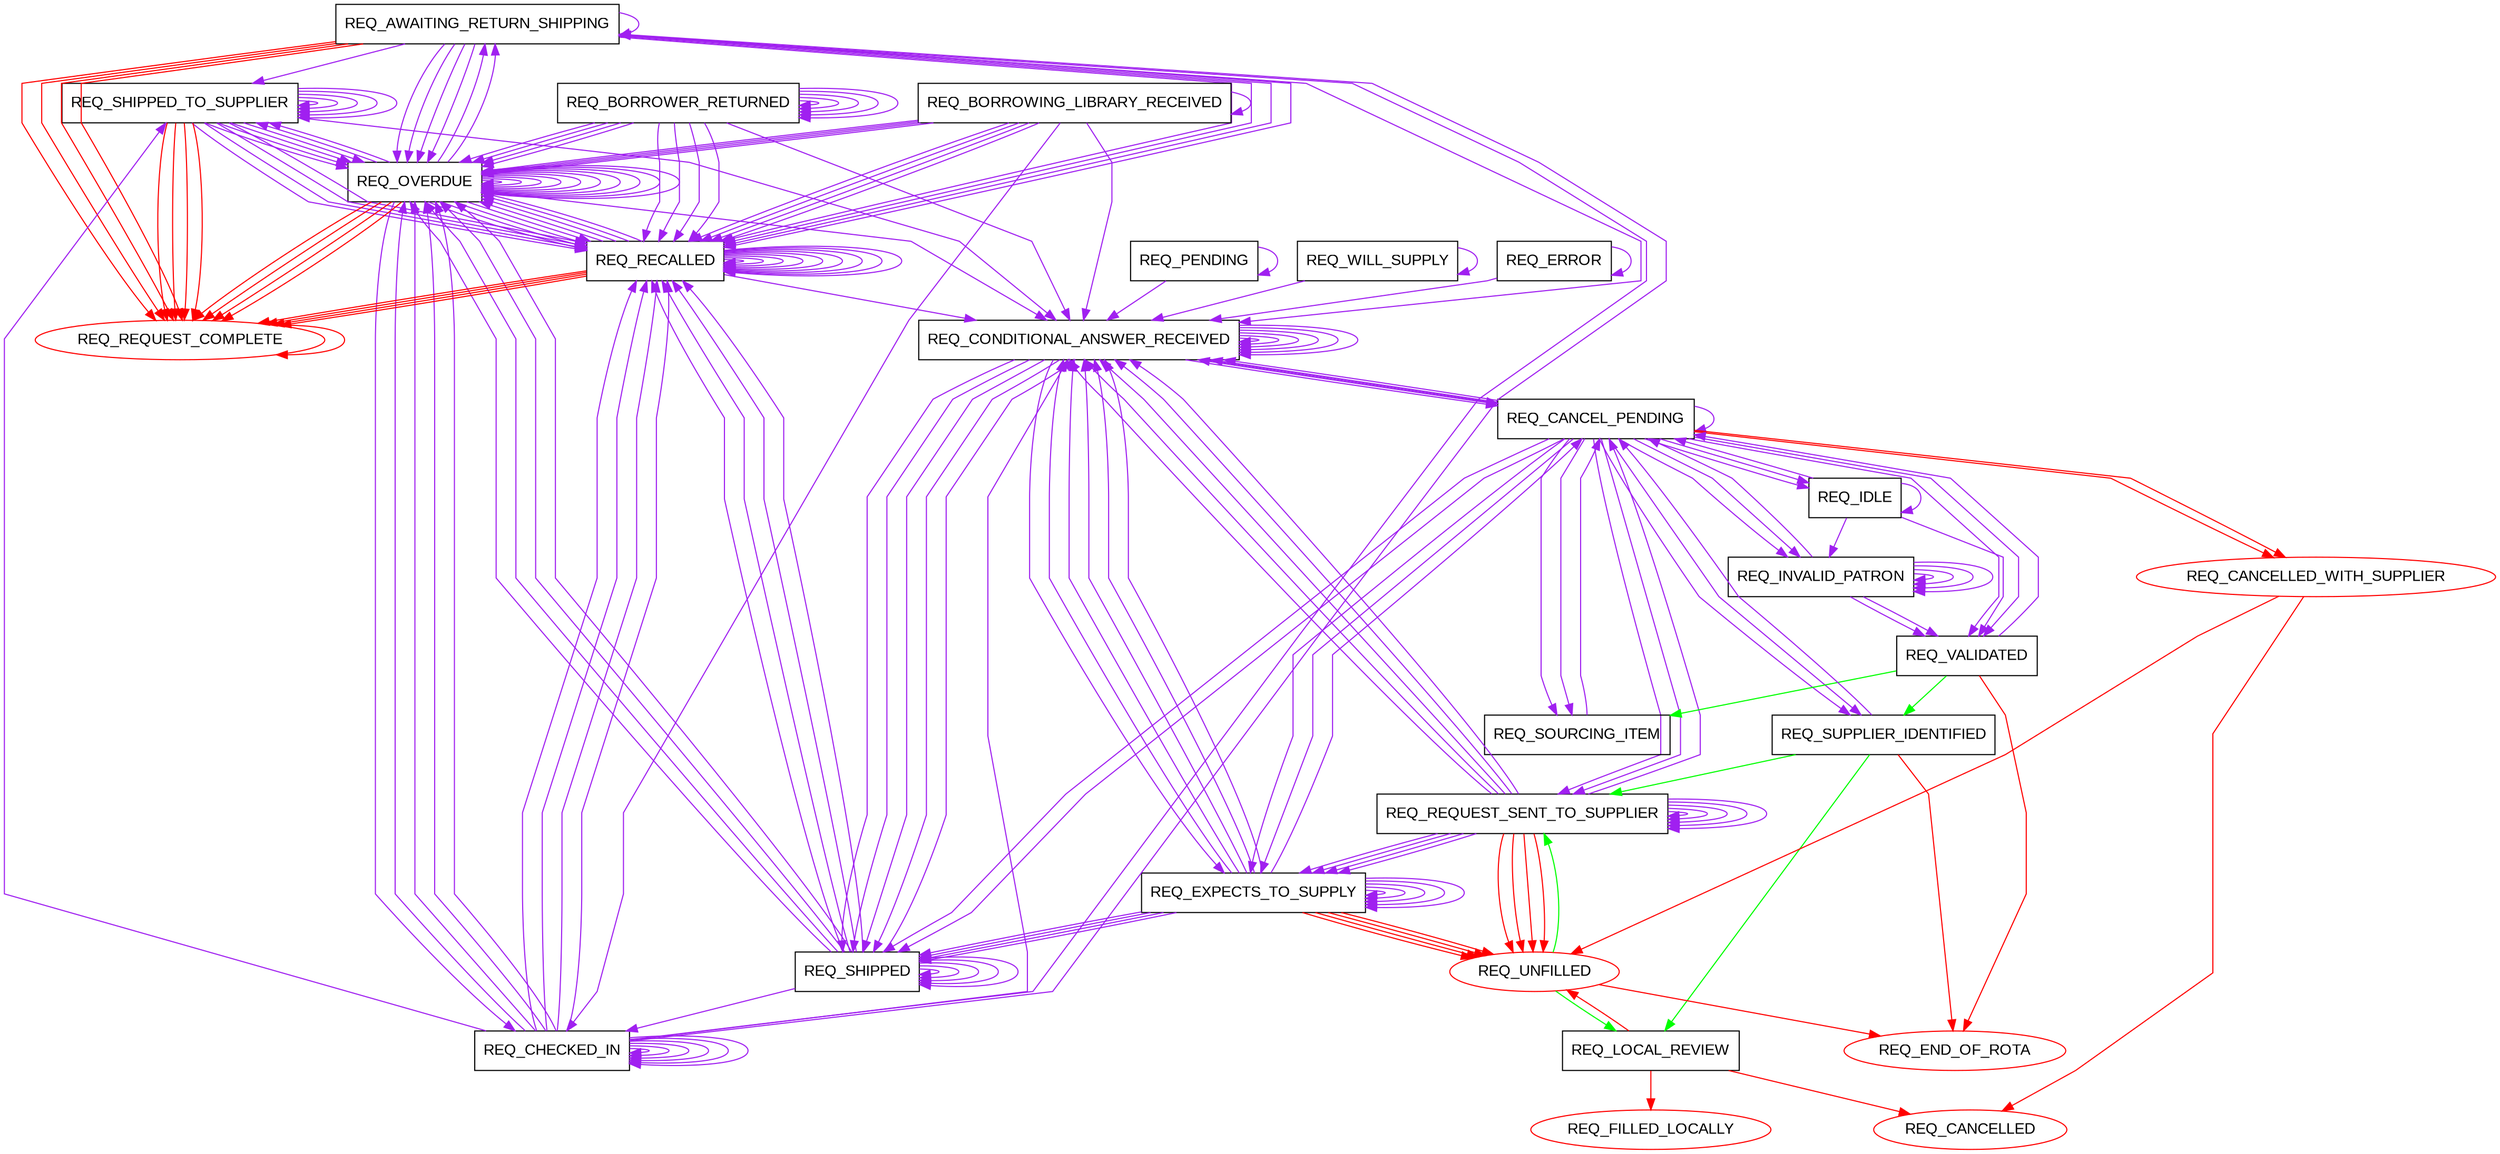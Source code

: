 digraph "State Transitions" {
graph ["rankdir"="TB","splines"="polyline"]
node ["fontname"="arial"]
edge ["class"="link-class"]
"REQ_AWAITING_RETURN_SHIPPING" ["shape"="box","color"="black"]
"REQ_SHIPPED_TO_SUPPLIER" ["shape"="box","color"="black"]
"REQ_OVERDUE" ["shape"="box","color"="black"]
"REQ_CANCEL_PENDING" ["shape"="box","color"="black"]
"REQ_CONDITIONAL_ANSWER_RECEIVED" ["shape"="box","color"="black"]
"REQ_REQUEST_SENT_TO_SUPPLIER" ["shape"="box","color"="black"]
"REQ_IDLE" ["shape"="box","color"="black"]
"REQ_INVALID_PATRON" ["shape"="box","color"="black"]
"REQ_VALIDATED" ["shape"="box","color"="black"]
"REQ_SOURCING_ITEM" ["shape"="box","color"="black"]
"REQ_SUPPLIER_IDENTIFIED" ["shape"="box","color"="black"]
"REQ_EXPECTS_TO_SUPPLY" ["shape"="box","color"="black"]
"REQ_CANCELLED_WITH_SUPPLIER" ["shape"="oval","color"="red"]
"REQ_SHIPPED" ["shape"="box","color"="black"]
"REQ_LOCAL_REVIEW" ["shape"="box","color"="black"]
"REQ_FILLED_LOCALLY" ["shape"="oval","color"="red"]
"REQ_BORROWING_LIBRARY_RECEIVED" ["shape"="box","color"="black"]
"REQ_CHECKED_IN" ["shape"="box","color"="black"]
"REQ_RECALLED" ["shape"="box","color"="black"]
"REQ_REQUEST_COMPLETE" ["shape"="oval","color"="red"]
"REQ_BORROWER_RETURNED" ["shape"="box","color"="black"]
"REQ_UNFILLED" ["shape"="oval","color"="red"]
"REQ_PENDING" ["shape"="box","color"="black"]
"REQ_WILL_SUPPLY" ["shape"="box","color"="black"]
"REQ_ERROR" ["shape"="box","color"="black"]
"REQ_CANCELLED" ["shape"="oval","color"="red"]
"REQ_END_OF_ROTA" ["shape"="oval","color"="red"]
"REQ_AWAITING_RETURN_SHIPPING" -> "REQ_OVERDUE" ["color"="purple","decorate"="true","weight"="5","label"="","tooltip"="ISO18626StatusRequestResponse-Overdue"]
"REQ_AWAITING_RETURN_SHIPPING" -> "REQ_REQUEST_COMPLETE" ["color"="red","decorate"="true","weight"="5","label"="","tooltip"="ISO18626StatusRequestResponse-LoanCompleted"]
"REQ_AWAITING_RETURN_SHIPPING" -> "REQ_RECALLED" ["color"="purple","decorate"="true","weight"="5","label"="","tooltip"="ISO18626StatusRequestResponse-Recalled"]
"REQ_AWAITING_RETURN_SHIPPING" -> "REQ_AWAITING_RETURN_SHIPPING" ["color"="purple","decorate"="true","weight"="5","label"="","tooltip"="ISO18626Notification"]
"REQ_AWAITING_RETURN_SHIPPING" -> "REQ_CONDITIONAL_ANSWER_RECEIVED" ["color"="purple","decorate"="true","weight"="5","label"="","tooltip"="ISO18626Notification-Conditional"]
"REQ_AWAITING_RETURN_SHIPPING" -> "REQ_OVERDUE" ["color"="purple","decorate"="true","weight"="5","label"="","tooltip"="ISO18626RequestResponse-Overdue"]
"REQ_AWAITING_RETURN_SHIPPING" -> "REQ_REQUEST_COMPLETE" ["color"="red","decorate"="true","weight"="5","label"="","tooltip"="ISO18626RequestResponse-LoanCompleted"]
"REQ_AWAITING_RETURN_SHIPPING" -> "REQ_RECALLED" ["color"="purple","decorate"="true","weight"="5","label"="","tooltip"="ISO18626RequestResponse-Recalled"]
"REQ_AWAITING_RETURN_SHIPPING" -> "REQ_OVERDUE" ["color"="purple","decorate"="true","weight"="5","label"="","tooltip"="ISO18626StatusChange-Overdue"]
"REQ_AWAITING_RETURN_SHIPPING" -> "REQ_REQUEST_COMPLETE" ["color"="red","decorate"="true","weight"="5","label"="","tooltip"="ISO18626StatusChange-LoanCompleted"]
"REQ_AWAITING_RETURN_SHIPPING" -> "REQ_RECALLED" ["color"="purple","decorate"="true","weight"="5","label"="","tooltip"="ISO18626StatusChange-Recalled"]
"REQ_AWAITING_RETURN_SHIPPING" -> "REQ_OVERDUE" ["color"="purple","decorate"="true","weight"="5","label"="","tooltip"="ISO18626-Overdue"]
"REQ_AWAITING_RETURN_SHIPPING" -> "REQ_REQUEST_COMPLETE" ["color"="red","decorate"="true","weight"="5","label"="","tooltip"="ISO18626-LoanCompleted"]
"REQ_AWAITING_RETURN_SHIPPING" -> "REQ_RECALLED" ["color"="purple","decorate"="true","weight"="5","label"="","tooltip"="ISO18626-Recalled"]
"REQ_AWAITING_RETURN_SHIPPING" -> "REQ_SHIPPED_TO_SUPPLIER" ["color"="purple","decorate"="true","weight"="5","label"="","tooltip"="shippedReturn"]
"REQ_SHIPPED_TO_SUPPLIER" -> "REQ_SHIPPED_TO_SUPPLIER" ["color"="purple","decorate"="true","weight"="5","label"="","tooltip"="ISO18626StatusRequestResponse"]
"REQ_SHIPPED_TO_SUPPLIER" -> "REQ_OVERDUE" ["color"="purple","decorate"="true","weight"="5","label"="","tooltip"="ISO18626StatusRequestResponse-Overdue"]
"REQ_SHIPPED_TO_SUPPLIER" -> "REQ_REQUEST_COMPLETE" ["color"="red","decorate"="true","weight"="5","label"="","tooltip"="ISO18626StatusRequestResponse-LoanCompleted"]
"REQ_SHIPPED_TO_SUPPLIER" -> "REQ_RECALLED" ["color"="purple","decorate"="true","weight"="5","label"="","tooltip"="ISO18626StatusRequestResponse-Recalled"]
"REQ_SHIPPED_TO_SUPPLIER" -> "REQ_SHIPPED_TO_SUPPLIER" ["color"="purple","decorate"="true","weight"="5","label"="","tooltip"="ISO18626Notification"]
"REQ_SHIPPED_TO_SUPPLIER" -> "REQ_CONDITIONAL_ANSWER_RECEIVED" ["color"="purple","decorate"="true","weight"="5","label"="","tooltip"="ISO18626Notification-Conditional"]
"REQ_SHIPPED_TO_SUPPLIER" -> "REQ_SHIPPED_TO_SUPPLIER" ["color"="purple","decorate"="true","weight"="5","label"="","tooltip"="ISO18626RequestResponse"]
"REQ_SHIPPED_TO_SUPPLIER" -> "REQ_OVERDUE" ["color"="purple","decorate"="true","weight"="5","label"="","tooltip"="ISO18626RequestResponse-Overdue"]
"REQ_SHIPPED_TO_SUPPLIER" -> "REQ_REQUEST_COMPLETE" ["color"="red","decorate"="true","weight"="5","label"="","tooltip"="ISO18626RequestResponse-LoanCompleted"]
"REQ_SHIPPED_TO_SUPPLIER" -> "REQ_RECALLED" ["color"="purple","decorate"="true","weight"="5","label"="","tooltip"="ISO18626RequestResponse-Recalled"]
"REQ_SHIPPED_TO_SUPPLIER" -> "REQ_SHIPPED_TO_SUPPLIER" ["color"="purple","decorate"="true","weight"="5","label"="","tooltip"="ISO18626StatusChange"]
"REQ_SHIPPED_TO_SUPPLIER" -> "REQ_OVERDUE" ["color"="purple","decorate"="true","weight"="5","label"="","tooltip"="ISO18626StatusChange-Overdue"]
"REQ_SHIPPED_TO_SUPPLIER" -> "REQ_REQUEST_COMPLETE" ["color"="red","decorate"="true","weight"="5","label"="","tooltip"="ISO18626StatusChange-LoanCompleted"]
"REQ_SHIPPED_TO_SUPPLIER" -> "REQ_RECALLED" ["color"="purple","decorate"="true","weight"="5","label"="","tooltip"="ISO18626StatusChange-Recalled"]
"REQ_SHIPPED_TO_SUPPLIER" -> "REQ_SHIPPED_TO_SUPPLIER" ["color"="purple","decorate"="true","weight"="5","label"="","tooltip"="ISO18626"]
"REQ_SHIPPED_TO_SUPPLIER" -> "REQ_OVERDUE" ["color"="purple","decorate"="true","weight"="5","label"="","tooltip"="ISO18626-Overdue"]
"REQ_SHIPPED_TO_SUPPLIER" -> "REQ_REQUEST_COMPLETE" ["color"="red","decorate"="true","weight"="5","label"="","tooltip"="ISO18626-LoanCompleted"]
"REQ_SHIPPED_TO_SUPPLIER" -> "REQ_RECALLED" ["color"="purple","decorate"="true","weight"="5","label"="","tooltip"="ISO18626-Recalled"]
"REQ_OVERDUE" -> "REQ_OVERDUE" ["color"="purple","decorate"="true","weight"="5","label"="","tooltip"="ISO18626StatusRequestResponse"]
"REQ_OVERDUE" -> "REQ_OVERDUE" ["color"="purple","decorate"="true","weight"="5","label"="","tooltip"="ISO18626StatusRequestResponse-Overdue"]
"REQ_OVERDUE" -> "REQ_REQUEST_COMPLETE" ["color"="red","decorate"="true","weight"="5","label"="","tooltip"="ISO18626StatusRequestResponse-LoanCompleted"]
"REQ_OVERDUE" -> "REQ_RECALLED" ["color"="purple","decorate"="true","weight"="5","label"="","tooltip"="ISO18626StatusRequestResponse-Recalled"]
"REQ_OVERDUE" -> "REQ_OVERDUE" ["color"="purple","decorate"="true","weight"="5","label"="","tooltip"="ISO18626Notification"]
"REQ_OVERDUE" -> "REQ_CONDITIONAL_ANSWER_RECEIVED" ["color"="purple","decorate"="true","weight"="5","label"="","tooltip"="ISO18626Notification-Conditional"]
"REQ_OVERDUE" -> "REQ_AWAITING_RETURN_SHIPPING" ["color"="purple","decorate"="true","weight"="5","label"="","tooltip"="patronReturnedItem"]
"REQ_OVERDUE" -> "REQ_OVERDUE" ["color"="purple","decorate"="true","weight"="5","label"="","tooltip"="patronReturnedItemAndShippedReturn"]
"REQ_OVERDUE" -> "REQ_SHIPPED_TO_SUPPLIER" ["color"="purple","decorate"="true","weight"="5","label"="","tooltip"="patronReturnedItemAndShippedReturn"]
"REQ_OVERDUE" -> "REQ_AWAITING_RETURN_SHIPPING" ["color"="purple","decorate"="true","weight"="5","label"="","tooltip"="patronReturnedItemAndShippedReturn-shipItem"]
"REQ_OVERDUE" -> "REQ_OVERDUE" ["color"="purple","decorate"="true","weight"="5","label"="","tooltip"="ISO18626RequestResponse"]
"REQ_OVERDUE" -> "REQ_OVERDUE" ["color"="purple","decorate"="true","weight"="5","label"="","tooltip"="ISO18626RequestResponse-Overdue"]
"REQ_OVERDUE" -> "REQ_REQUEST_COMPLETE" ["color"="red","decorate"="true","weight"="5","label"="","tooltip"="ISO18626RequestResponse-LoanCompleted"]
"REQ_OVERDUE" -> "REQ_RECALLED" ["color"="purple","decorate"="true","weight"="5","label"="","tooltip"="ISO18626RequestResponse-Recalled"]
"REQ_OVERDUE" -> "REQ_OVERDUE" ["color"="purple","decorate"="true","weight"="5","label"="","tooltip"="ISO18626StatusChange"]
"REQ_OVERDUE" -> "REQ_OVERDUE" ["color"="purple","decorate"="true","weight"="5","label"="","tooltip"="ISO18626StatusChange-Overdue"]
"REQ_OVERDUE" -> "REQ_REQUEST_COMPLETE" ["color"="red","decorate"="true","weight"="5","label"="","tooltip"="ISO18626StatusChange-LoanCompleted"]
"REQ_OVERDUE" -> "REQ_RECALLED" ["color"="purple","decorate"="true","weight"="5","label"="","tooltip"="ISO18626StatusChange-Recalled"]
"REQ_OVERDUE" -> "REQ_CHECKED_IN" ["color"="purple","decorate"="true","weight"="5","label"="","tooltip"="requesterReceived"]
"REQ_OVERDUE" -> "REQ_OVERDUE" ["color"="purple","decorate"="true","weight"="5","label"="","tooltip"="ISO18626"]
"REQ_OVERDUE" -> "REQ_OVERDUE" ["color"="purple","decorate"="true","weight"="5","label"="","tooltip"="ISO18626-Overdue"]
"REQ_OVERDUE" -> "REQ_REQUEST_COMPLETE" ["color"="red","decorate"="true","weight"="5","label"="","tooltip"="ISO18626-LoanCompleted"]
"REQ_OVERDUE" -> "REQ_RECALLED" ["color"="purple","decorate"="true","weight"="5","label"="","tooltip"="ISO18626-Recalled"]
"REQ_OVERDUE" -> "REQ_SHIPPED_TO_SUPPLIER" ["color"="purple","decorate"="true","weight"="5","label"="","tooltip"="shippedReturn"]
"REQ_CANCEL_PENDING" -> "REQ_CANCEL_PENDING" ["color"="purple","decorate"="true","weight"="5","label"="","tooltip"="ISO18626Notification"]
"REQ_CANCEL_PENDING" -> "REQ_CONDITIONAL_ANSWER_RECEIVED" ["color"="purple","decorate"="true","weight"="5","label"="","tooltip"="ISO18626Notification-Conditional"]
"REQ_CANCEL_PENDING" -> "REQ_SHIPPED" ["color"="purple","decorate"="true","weight"="5","label"="","tooltip"="ISO18626-Loaned"]
"REQ_CANCEL_PENDING" -> "REQ_CANCELLED_WITH_SUPPLIER" ["color"="red","decorate"="true","weight"="5","label"="","tooltip"="ISO18626-Cancelled"]
"REQ_CANCEL_PENDING" -> "REQ_EXPECTS_TO_SUPPLY" ["color"="purple","decorate"="true","weight"="5","label"="","tooltip"="ISO18626-no-saved"]
"REQ_CANCEL_PENDING" -> "REQ_SUPPLIER_IDENTIFIED" ["color"="purple","decorate"="true","weight"="5","label"="","tooltip"="ISO18626-no-saved"]
"REQ_CANCEL_PENDING" -> "REQ_SOURCING_ITEM" ["color"="purple","decorate"="true","weight"="5","label"="","tooltip"="ISO18626-no-saved"]
"REQ_CANCEL_PENDING" -> "REQ_VALIDATED" ["color"="purple","decorate"="true","weight"="5","label"="","tooltip"="ISO18626-no-saved"]
"REQ_CANCEL_PENDING" -> "REQ_INVALID_PATRON" ["color"="purple","decorate"="true","weight"="5","label"="","tooltip"="ISO18626-no-saved"]
"REQ_CANCEL_PENDING" -> "REQ_IDLE" ["color"="purple","decorate"="true","weight"="5","label"="","tooltip"="ISO18626-no-saved"]
"REQ_CANCEL_PENDING" -> "REQ_REQUEST_SENT_TO_SUPPLIER" ["color"="purple","decorate"="true","weight"="5","label"="","tooltip"="ISO18626-no-saved"]
"REQ_CANCEL_PENDING" -> "REQ_CONDITIONAL_ANSWER_RECEIVED" ["color"="purple","decorate"="true","weight"="5","label"="","tooltip"="ISO18626-no-saved"]
"REQ_CANCEL_PENDING" -> "REQ_SHIPPED" ["color"="purple","decorate"="true","weight"="5","label"="","tooltip"="ISO18626CancelResponse-Loaned"]
"REQ_CANCEL_PENDING" -> "REQ_CANCELLED_WITH_SUPPLIER" ["color"="red","decorate"="true","weight"="5","label"="","tooltip"="ISO18626CancelResponse-Cancelled"]
"REQ_CANCEL_PENDING" -> "REQ_EXPECTS_TO_SUPPLY" ["color"="purple","decorate"="true","weight"="5","label"="","tooltip"="ISO18626CancelResponse-no-saved"]
"REQ_CANCEL_PENDING" -> "REQ_SUPPLIER_IDENTIFIED" ["color"="purple","decorate"="true","weight"="5","label"="","tooltip"="ISO18626CancelResponse-no-saved"]
"REQ_CANCEL_PENDING" -> "REQ_SOURCING_ITEM" ["color"="purple","decorate"="true","weight"="5","label"="","tooltip"="ISO18626CancelResponse-no-saved"]
"REQ_CANCEL_PENDING" -> "REQ_VALIDATED" ["color"="purple","decorate"="true","weight"="5","label"="","tooltip"="ISO18626CancelResponse-no-saved"]
"REQ_CANCEL_PENDING" -> "REQ_INVALID_PATRON" ["color"="purple","decorate"="true","weight"="5","label"="","tooltip"="ISO18626CancelResponse-no-saved"]
"REQ_CANCEL_PENDING" -> "REQ_IDLE" ["color"="purple","decorate"="true","weight"="5","label"="","tooltip"="ISO18626CancelResponse-no-saved"]
"REQ_CANCEL_PENDING" -> "REQ_REQUEST_SENT_TO_SUPPLIER" ["color"="purple","decorate"="true","weight"="5","label"="","tooltip"="ISO18626CancelResponse-no-saved"]
"REQ_CANCEL_PENDING" -> "REQ_CONDITIONAL_ANSWER_RECEIVED" ["color"="purple","decorate"="true","weight"="5","label"="","tooltip"="ISO18626CancelResponse-no-saved"]
"REQ_CONDITIONAL_ANSWER_RECEIVED" -> "REQ_CONDITIONAL_ANSWER_RECEIVED" ["color"="purple","decorate"="true","weight"="5","label"="","tooltip"="ISO18626StatusRequestResponse"]
"REQ_CONDITIONAL_ANSWER_RECEIVED" -> "REQ_SHIPPED" ["color"="purple","decorate"="true","weight"="5","label"="","tooltip"="ISO18626StatusRequestResponse-Loaned"]
"REQ_CONDITIONAL_ANSWER_RECEIVED" -> "REQ_CONDITIONAL_ANSWER_RECEIVED" ["color"="purple","decorate"="true","weight"="5","label"="","tooltip"="ISO18626Notification"]
"REQ_CONDITIONAL_ANSWER_RECEIVED" -> "REQ_CONDITIONAL_ANSWER_RECEIVED" ["color"="purple","decorate"="true","weight"="5","label"="","tooltip"="ISO18626Notification-Conditional"]
"REQ_CONDITIONAL_ANSWER_RECEIVED" -> "REQ_CANCEL_PENDING" ["color"="purple","decorate"="true","weight"="5","label"="","tooltip"="requesterRejectConditions"]
"REQ_CONDITIONAL_ANSWER_RECEIVED" -> "REQ_EXPECTS_TO_SUPPLY" ["color"="purple","decorate"="true","weight"="5","label"="","tooltip"="requesterAgreeConditions"]
"REQ_CONDITIONAL_ANSWER_RECEIVED" -> "REQ_CONDITIONAL_ANSWER_RECEIVED" ["color"="purple","decorate"="true","weight"="5","label"="","tooltip"="ISO18626RequestResponse"]
"REQ_CONDITIONAL_ANSWER_RECEIVED" -> "REQ_SHIPPED" ["color"="purple","decorate"="true","weight"="5","label"="","tooltip"="ISO18626RequestResponse-Loaned"]
"REQ_CONDITIONAL_ANSWER_RECEIVED" -> "REQ_CONDITIONAL_ANSWER_RECEIVED" ["color"="purple","decorate"="true","weight"="5","label"="","tooltip"="ISO18626StatusChange"]
"REQ_CONDITIONAL_ANSWER_RECEIVED" -> "REQ_SHIPPED" ["color"="purple","decorate"="true","weight"="5","label"="","tooltip"="ISO18626StatusChange-Loaned"]
"REQ_CONDITIONAL_ANSWER_RECEIVED" -> "REQ_CANCEL_PENDING" ["color"="purple","decorate"="true","weight"="5","label"="","tooltip"="requesterCancel"]
"REQ_CONDITIONAL_ANSWER_RECEIVED" -> "REQ_CONDITIONAL_ANSWER_RECEIVED" ["color"="purple","decorate"="true","weight"="5","label"="","tooltip"="ISO18626"]
"REQ_CONDITIONAL_ANSWER_RECEIVED" -> "REQ_SHIPPED" ["color"="purple","decorate"="true","weight"="5","label"="","tooltip"="ISO18626-Loaned"]
"REQ_REQUEST_SENT_TO_SUPPLIER" -> "REQ_REQUEST_SENT_TO_SUPPLIER" ["color"="purple","decorate"="true","weight"="5","label"="","tooltip"="ISO18626StatusRequestResponse"]
"REQ_REQUEST_SENT_TO_SUPPLIER" -> "REQ_EXPECTS_TO_SUPPLY" ["color"="purple","decorate"="true","weight"="5","label"="","tooltip"="ISO18626StatusRequestResponse-ExpectToSupply"]
"REQ_REQUEST_SENT_TO_SUPPLIER" -> "REQ_UNFILLED" ["color"="red","decorate"="true","weight"="5","label"="","tooltip"="ISO18626StatusRequestResponse-Unfilled"]
"REQ_REQUEST_SENT_TO_SUPPLIER" -> "REQ_CONDITIONAL_ANSWER_RECEIVED" ["color"="purple","decorate"="true","weight"="5","label"="","tooltip"="ISO18626StatusRequestResponse-Conditional"]
"REQ_REQUEST_SENT_TO_SUPPLIER" -> "REQ_REQUEST_SENT_TO_SUPPLIER" ["color"="purple","decorate"="true","weight"="5","label"="","tooltip"="ISO18626Notification"]
"REQ_REQUEST_SENT_TO_SUPPLIER" -> "REQ_CONDITIONAL_ANSWER_RECEIVED" ["color"="purple","decorate"="true","weight"="5","label"="","tooltip"="ISO18626Notification-Conditional"]
"REQ_REQUEST_SENT_TO_SUPPLIER" -> "REQ_REQUEST_SENT_TO_SUPPLIER" ["color"="purple","decorate"="true","weight"="5","label"="","tooltip"="ISO18626RequestResponse"]
"REQ_REQUEST_SENT_TO_SUPPLIER" -> "REQ_EXPECTS_TO_SUPPLY" ["color"="purple","decorate"="true","weight"="5","label"="","tooltip"="ISO18626RequestResponse-ExpectToSupply"]
"REQ_REQUEST_SENT_TO_SUPPLIER" -> "REQ_UNFILLED" ["color"="red","decorate"="true","weight"="5","label"="","tooltip"="ISO18626RequestResponse-Unfilled"]
"REQ_REQUEST_SENT_TO_SUPPLIER" -> "REQ_CONDITIONAL_ANSWER_RECEIVED" ["color"="purple","decorate"="true","weight"="5","label"="","tooltip"="ISO18626RequestResponse-Conditional"]
"REQ_REQUEST_SENT_TO_SUPPLIER" -> "REQ_REQUEST_SENT_TO_SUPPLIER" ["color"="purple","decorate"="true","weight"="5","label"="","tooltip"="ISO18626StatusChange"]
"REQ_REQUEST_SENT_TO_SUPPLIER" -> "REQ_EXPECTS_TO_SUPPLY" ["color"="purple","decorate"="true","weight"="5","label"="","tooltip"="ISO18626StatusChange-ExpectToSupply"]
"REQ_REQUEST_SENT_TO_SUPPLIER" -> "REQ_UNFILLED" ["color"="red","decorate"="true","weight"="5","label"="","tooltip"="ISO18626StatusChange-Unfilled"]
"REQ_REQUEST_SENT_TO_SUPPLIER" -> "REQ_CONDITIONAL_ANSWER_RECEIVED" ["color"="purple","decorate"="true","weight"="5","label"="","tooltip"="ISO18626StatusChange-Conditional"]
"REQ_REQUEST_SENT_TO_SUPPLIER" -> "REQ_CANCEL_PENDING" ["color"="purple","decorate"="true","weight"="5","label"="","tooltip"="requesterCancel"]
"REQ_REQUEST_SENT_TO_SUPPLIER" -> "REQ_REQUEST_SENT_TO_SUPPLIER" ["color"="purple","decorate"="true","weight"="5","label"="","tooltip"="ISO18626"]
"REQ_REQUEST_SENT_TO_SUPPLIER" -> "REQ_EXPECTS_TO_SUPPLY" ["color"="purple","decorate"="true","weight"="5","label"="","tooltip"="ISO18626-ExpectToSupply"]
"REQ_REQUEST_SENT_TO_SUPPLIER" -> "REQ_UNFILLED" ["color"="red","decorate"="true","weight"="5","label"="","tooltip"="ISO18626-Unfilled"]
"REQ_REQUEST_SENT_TO_SUPPLIER" -> "REQ_CONDITIONAL_ANSWER_RECEIVED" ["color"="purple","decorate"="true","weight"="5","label"="","tooltip"="ISO18626-Conditional"]
"REQ_IDLE" -> "REQ_CANCEL_PENDING" ["color"="purple","decorate"="true","weight"="5","label"="","tooltip"="requesterCancel"]
"REQ_IDLE" -> "REQ_INVALID_PATRON" ["color"="purple","decorate"="true","weight"="5","label"="","tooltip"="borrowerCheck-invalidPatron"]
"REQ_IDLE" -> "REQ_VALIDATED" ["color"="purple","decorate"="true","weight"="5","label"="","tooltip"="borrowerCheck"]
"REQ_IDLE" -> "REQ_IDLE" ["color"="purple","decorate"="true","weight"="5","label"="","tooltip"="borrowerCheck-hostLMSCallFailed"]
"REQ_INVALID_PATRON" -> "REQ_CANCEL_PENDING" ["color"="purple","decorate"="true","weight"="5","label"="","tooltip"="requesterCancel"]
"REQ_INVALID_PATRON" -> "REQ_INVALID_PATRON" ["color"="purple","decorate"="true","weight"="5","label"="","tooltip"="borrowerCheckOverride-invalidPatron"]
"REQ_INVALID_PATRON" -> "REQ_VALIDATED" ["color"="purple","decorate"="true","weight"="5","label"="","tooltip"="borrowerCheckOverride"]
"REQ_INVALID_PATRON" -> "REQ_INVALID_PATRON" ["color"="purple","decorate"="true","weight"="5","label"="","tooltip"="borrowerCheckOverride-hostLMSCallFailed"]
"REQ_INVALID_PATRON" -> "REQ_INVALID_PATRON" ["color"="purple","decorate"="true","weight"="5","label"="","tooltip"="borrowerCheck-invalidPatron"]
"REQ_INVALID_PATRON" -> "REQ_VALIDATED" ["color"="purple","decorate"="true","weight"="5","label"="","tooltip"="borrowerCheck"]
"REQ_INVALID_PATRON" -> "REQ_INVALID_PATRON" ["color"="purple","decorate"="true","weight"="5","label"="","tooltip"="borrowerCheck-hostLMSCallFailed"]
"REQ_VALIDATED" -> "REQ_SOURCING_ITEM" ["color"="green","decorate"="true","weight"="5","label"="","tooltip"="STATUS_REQ_VALIDATED_ind-sourcing"]
"REQ_VALIDATED" -> "REQ_SUPPLIER_IDENTIFIED" ["color"="green","decorate"="true","weight"="5","label"="","tooltip"="STATUS_REQ_VALIDATED_ind"]
"REQ_VALIDATED" -> "REQ_END_OF_ROTA" ["color"="red","decorate"="true","weight"="5","label"="","tooltip"="STATUS_REQ_VALIDATED_ind-endOfRota"]
"REQ_VALIDATED" -> "REQ_CANCEL_PENDING" ["color"="purple","decorate"="true","weight"="5","label"="","tooltip"="requesterCancel"]
"REQ_SOURCING_ITEM" -> "REQ_CANCEL_PENDING" ["color"="purple","decorate"="true","weight"="5","label"="","tooltip"="requesterCancel"]
"REQ_SUPPLIER_IDENTIFIED" -> "REQ_END_OF_ROTA" ["color"="red","decorate"="true","weight"="5","label"="","tooltip"="STATUS_REQ_SUPPLIER_IDENTIFIED_ind-endOfRota"]
"REQ_SUPPLIER_IDENTIFIED" -> "REQ_REQUEST_SENT_TO_SUPPLIER" ["color"="green","decorate"="true","weight"="5","label"="","tooltip"="STATUS_REQ_SUPPLIER_IDENTIFIED_ind"]
"REQ_SUPPLIER_IDENTIFIED" -> "REQ_LOCAL_REVIEW" ["color"="green","decorate"="true","weight"="5","label"="","tooltip"="STATUS_REQ_SUPPLIER_IDENTIFIED_ind-localReview"]
"REQ_SUPPLIER_IDENTIFIED" -> "REQ_CANCEL_PENDING" ["color"="purple","decorate"="true","weight"="5","label"="","tooltip"="requesterCancel"]
"REQ_EXPECTS_TO_SUPPLY" -> "REQ_EXPECTS_TO_SUPPLY" ["color"="purple","decorate"="true","weight"="5","label"="","tooltip"="ISO18626StatusRequestResponse"]
"REQ_EXPECTS_TO_SUPPLY" -> "REQ_SHIPPED" ["color"="purple","decorate"="true","weight"="5","label"="","tooltip"="ISO18626StatusRequestResponse-Loaned"]
"REQ_EXPECTS_TO_SUPPLY" -> "REQ_UNFILLED" ["color"="red","decorate"="true","weight"="5","label"="","tooltip"="ISO18626StatusRequestResponse-Unfilled"]
"REQ_EXPECTS_TO_SUPPLY" -> "REQ_CONDITIONAL_ANSWER_RECEIVED" ["color"="purple","decorate"="true","weight"="5","label"="","tooltip"="ISO18626StatusRequestResponse-Conditional"]
"REQ_EXPECTS_TO_SUPPLY" -> "REQ_EXPECTS_TO_SUPPLY" ["color"="purple","decorate"="true","weight"="5","label"="","tooltip"="ISO18626Notification"]
"REQ_EXPECTS_TO_SUPPLY" -> "REQ_CONDITIONAL_ANSWER_RECEIVED" ["color"="purple","decorate"="true","weight"="5","label"="","tooltip"="ISO18626Notification-Conditional"]
"REQ_EXPECTS_TO_SUPPLY" -> "REQ_EXPECTS_TO_SUPPLY" ["color"="purple","decorate"="true","weight"="5","label"="","tooltip"="ISO18626RequestResponse"]
"REQ_EXPECTS_TO_SUPPLY" -> "REQ_SHIPPED" ["color"="purple","decorate"="true","weight"="5","label"="","tooltip"="ISO18626RequestResponse-Loaned"]
"REQ_EXPECTS_TO_SUPPLY" -> "REQ_UNFILLED" ["color"="red","decorate"="true","weight"="5","label"="","tooltip"="ISO18626RequestResponse-Unfilled"]
"REQ_EXPECTS_TO_SUPPLY" -> "REQ_CONDITIONAL_ANSWER_RECEIVED" ["color"="purple","decorate"="true","weight"="5","label"="","tooltip"="ISO18626RequestResponse-Conditional"]
"REQ_EXPECTS_TO_SUPPLY" -> "REQ_EXPECTS_TO_SUPPLY" ["color"="purple","decorate"="true","weight"="5","label"="","tooltip"="ISO18626StatusChange"]
"REQ_EXPECTS_TO_SUPPLY" -> "REQ_SHIPPED" ["color"="purple","decorate"="true","weight"="5","label"="","tooltip"="ISO18626StatusChange-Loaned"]
"REQ_EXPECTS_TO_SUPPLY" -> "REQ_UNFILLED" ["color"="red","decorate"="true","weight"="5","label"="","tooltip"="ISO18626StatusChange-Unfilled"]
"REQ_EXPECTS_TO_SUPPLY" -> "REQ_CONDITIONAL_ANSWER_RECEIVED" ["color"="purple","decorate"="true","weight"="5","label"="","tooltip"="ISO18626StatusChange-Conditional"]
"REQ_EXPECTS_TO_SUPPLY" -> "REQ_CANCEL_PENDING" ["color"="purple","decorate"="true","weight"="5","label"="","tooltip"="requesterCancel"]
"REQ_EXPECTS_TO_SUPPLY" -> "REQ_EXPECTS_TO_SUPPLY" ["color"="purple","decorate"="true","weight"="5","label"="","tooltip"="ISO18626"]
"REQ_EXPECTS_TO_SUPPLY" -> "REQ_SHIPPED" ["color"="purple","decorate"="true","weight"="5","label"="","tooltip"="ISO18626-Loaned"]
"REQ_EXPECTS_TO_SUPPLY" -> "REQ_UNFILLED" ["color"="red","decorate"="true","weight"="5","label"="","tooltip"="ISO18626-Unfilled"]
"REQ_EXPECTS_TO_SUPPLY" -> "REQ_CONDITIONAL_ANSWER_RECEIVED" ["color"="purple","decorate"="true","weight"="5","label"="","tooltip"="ISO18626-Conditional"]
"REQ_CANCELLED_WITH_SUPPLIER" -> "REQ_CANCELLED" ["color"="red","decorate"="true","weight"="5","label"="","tooltip"="STATUS_REQ_CANCELLED_WITH_SUPPLIER_ind"]
"REQ_CANCELLED_WITH_SUPPLIER" -> "REQ_UNFILLED" ["color"="red","decorate"="true","weight"="5","label"="","tooltip"="STATUS_REQ_CANCELLED_WITH_SUPPLIER_ind-continue"]
"REQ_SHIPPED" -> "REQ_SHIPPED" ["color"="purple","decorate"="true","weight"="5","label"="","tooltip"="ISO18626StatusRequestResponse"]
"REQ_SHIPPED" -> "REQ_OVERDUE" ["color"="purple","decorate"="true","weight"="5","label"="","tooltip"="ISO18626StatusRequestResponse-Overdue"]
"REQ_SHIPPED" -> "REQ_RECALLED" ["color"="purple","decorate"="true","weight"="5","label"="","tooltip"="ISO18626StatusRequestResponse-Recalled"]
"REQ_SHIPPED" -> "REQ_SHIPPED" ["color"="purple","decorate"="true","weight"="5","label"="","tooltip"="ISO18626Notification"]
"REQ_SHIPPED" -> "REQ_CONDITIONAL_ANSWER_RECEIVED" ["color"="purple","decorate"="true","weight"="5","label"="","tooltip"="ISO18626Notification-Conditional"]
"REQ_SHIPPED" -> "REQ_SHIPPED" ["color"="purple","decorate"="true","weight"="5","label"="","tooltip"="ISO18626RequestResponse"]
"REQ_SHIPPED" -> "REQ_OVERDUE" ["color"="purple","decorate"="true","weight"="5","label"="","tooltip"="ISO18626RequestResponse-Overdue"]
"REQ_SHIPPED" -> "REQ_RECALLED" ["color"="purple","decorate"="true","weight"="5","label"="","tooltip"="ISO18626RequestResponse-Recalled"]
"REQ_SHIPPED" -> "REQ_SHIPPED" ["color"="purple","decorate"="true","weight"="5","label"="","tooltip"="ISO18626StatusChange"]
"REQ_SHIPPED" -> "REQ_OVERDUE" ["color"="purple","decorate"="true","weight"="5","label"="","tooltip"="ISO18626StatusChange-Overdue"]
"REQ_SHIPPED" -> "REQ_RECALLED" ["color"="purple","decorate"="true","weight"="5","label"="","tooltip"="ISO18626StatusChange-Recalled"]
"REQ_SHIPPED" -> "REQ_CHECKED_IN" ["color"="purple","decorate"="true","weight"="5","label"="","tooltip"="requesterReceived"]
"REQ_SHIPPED" -> "REQ_SHIPPED" ["color"="purple","decorate"="true","weight"="5","label"="","tooltip"="ISO18626"]
"REQ_SHIPPED" -> "REQ_OVERDUE" ["color"="purple","decorate"="true","weight"="5","label"="","tooltip"="ISO18626-Overdue"]
"REQ_SHIPPED" -> "REQ_RECALLED" ["color"="purple","decorate"="true","weight"="5","label"="","tooltip"="ISO18626-Recalled"]
"REQ_LOCAL_REVIEW" -> "REQ_CANCELLED" ["color"="red","decorate"="true","weight"="5","label"="","tooltip"="cancelLocal"]
"REQ_LOCAL_REVIEW" -> "REQ_UNFILLED" ["color"="red","decorate"="true","weight"="5","label"="","tooltip"="localSupplierCannotSupply"]
"REQ_LOCAL_REVIEW" -> "REQ_FILLED_LOCALLY" ["color"="red","decorate"="true","weight"="5","label"="","tooltip"="fillLocally"]
"REQ_BORROWING_LIBRARY_RECEIVED" -> "REQ_OVERDUE" ["color"="purple","decorate"="true","weight"="5","label"="","tooltip"="ISO18626StatusRequestResponse-Overdue"]
"REQ_BORROWING_LIBRARY_RECEIVED" -> "REQ_RECALLED" ["color"="purple","decorate"="true","weight"="5","label"="","tooltip"="ISO18626StatusRequestResponse-Recalled"]
"REQ_BORROWING_LIBRARY_RECEIVED" -> "REQ_BORROWING_LIBRARY_RECEIVED" ["color"="purple","decorate"="true","weight"="5","label"="","tooltip"="ISO18626Notification"]
"REQ_BORROWING_LIBRARY_RECEIVED" -> "REQ_CONDITIONAL_ANSWER_RECEIVED" ["color"="purple","decorate"="true","weight"="5","label"="","tooltip"="ISO18626Notification-Conditional"]
"REQ_BORROWING_LIBRARY_RECEIVED" -> "REQ_OVERDUE" ["color"="purple","decorate"="true","weight"="5","label"="","tooltip"="ISO18626RequestResponse-Overdue"]
"REQ_BORROWING_LIBRARY_RECEIVED" -> "REQ_RECALLED" ["color"="purple","decorate"="true","weight"="5","label"="","tooltip"="ISO18626RequestResponse-Recalled"]
"REQ_BORROWING_LIBRARY_RECEIVED" -> "REQ_OVERDUE" ["color"="purple","decorate"="true","weight"="5","label"="","tooltip"="ISO18626StatusChange-Overdue"]
"REQ_BORROWING_LIBRARY_RECEIVED" -> "REQ_RECALLED" ["color"="purple","decorate"="true","weight"="5","label"="","tooltip"="ISO18626StatusChange-Recalled"]
"REQ_BORROWING_LIBRARY_RECEIVED" -> "REQ_OVERDUE" ["color"="purple","decorate"="true","weight"="5","label"="","tooltip"="ISO18626-Overdue"]
"REQ_BORROWING_LIBRARY_RECEIVED" -> "REQ_RECALLED" ["color"="purple","decorate"="true","weight"="5","label"="","tooltip"="ISO18626-Recalled"]
"REQ_BORROWING_LIBRARY_RECEIVED" -> "REQ_CHECKED_IN" ["color"="purple","decorate"="true","weight"="5","label"="","tooltip"="requesterManualCheckIn"]
"REQ_CHECKED_IN" -> "REQ_CHECKED_IN" ["color"="purple","decorate"="true","weight"="5","label"="","tooltip"="ISO18626StatusRequestResponse"]
"REQ_CHECKED_IN" -> "REQ_OVERDUE" ["color"="purple","decorate"="true","weight"="5","label"="","tooltip"="ISO18626StatusRequestResponse-Overdue"]
"REQ_CHECKED_IN" -> "REQ_RECALLED" ["color"="purple","decorate"="true","weight"="5","label"="","tooltip"="ISO18626StatusRequestResponse-Recalled"]
"REQ_CHECKED_IN" -> "REQ_CHECKED_IN" ["color"="purple","decorate"="true","weight"="5","label"="","tooltip"="ISO18626Notification"]
"REQ_CHECKED_IN" -> "REQ_CONDITIONAL_ANSWER_RECEIVED" ["color"="purple","decorate"="true","weight"="5","label"="","tooltip"="ISO18626Notification-Conditional"]
"REQ_CHECKED_IN" -> "REQ_AWAITING_RETURN_SHIPPING" ["color"="purple","decorate"="true","weight"="5","label"="","tooltip"="patronReturnedItem"]
"REQ_CHECKED_IN" -> "REQ_CHECKED_IN" ["color"="purple","decorate"="true","weight"="5","label"="","tooltip"="patronReturnedItemAndShippedReturn"]
"REQ_CHECKED_IN" -> "REQ_SHIPPED_TO_SUPPLIER" ["color"="purple","decorate"="true","weight"="5","label"="","tooltip"="patronReturnedItemAndShippedReturn"]
"REQ_CHECKED_IN" -> "REQ_AWAITING_RETURN_SHIPPING" ["color"="purple","decorate"="true","weight"="5","label"="","tooltip"="patronReturnedItemAndShippedReturn-shipItem"]
"REQ_CHECKED_IN" -> "REQ_CHECKED_IN" ["color"="purple","decorate"="true","weight"="5","label"="","tooltip"="ISO18626RequestResponse"]
"REQ_CHECKED_IN" -> "REQ_OVERDUE" ["color"="purple","decorate"="true","weight"="5","label"="","tooltip"="ISO18626RequestResponse-Overdue"]
"REQ_CHECKED_IN" -> "REQ_RECALLED" ["color"="purple","decorate"="true","weight"="5","label"="","tooltip"="ISO18626RequestResponse-Recalled"]
"REQ_CHECKED_IN" -> "REQ_CHECKED_IN" ["color"="purple","decorate"="true","weight"="5","label"="","tooltip"="ISO18626StatusChange"]
"REQ_CHECKED_IN" -> "REQ_OVERDUE" ["color"="purple","decorate"="true","weight"="5","label"="","tooltip"="ISO18626StatusChange-Overdue"]
"REQ_CHECKED_IN" -> "REQ_RECALLED" ["color"="purple","decorate"="true","weight"="5","label"="","tooltip"="ISO18626StatusChange-Recalled"]
"REQ_CHECKED_IN" -> "REQ_CHECKED_IN" ["color"="purple","decorate"="true","weight"="5","label"="","tooltip"="ISO18626"]
"REQ_CHECKED_IN" -> "REQ_OVERDUE" ["color"="purple","decorate"="true","weight"="5","label"="","tooltip"="ISO18626-Overdue"]
"REQ_CHECKED_IN" -> "REQ_RECALLED" ["color"="purple","decorate"="true","weight"="5","label"="","tooltip"="ISO18626-Recalled"]
"REQ_RECALLED" -> "REQ_RECALLED" ["color"="purple","decorate"="true","weight"="5","label"="","tooltip"="ISO18626StatusRequestResponse"]
"REQ_RECALLED" -> "REQ_OVERDUE" ["color"="purple","decorate"="true","weight"="5","label"="","tooltip"="ISO18626StatusRequestResponse-Overdue"]
"REQ_RECALLED" -> "REQ_REQUEST_COMPLETE" ["color"="red","decorate"="true","weight"="5","label"="","tooltip"="ISO18626StatusRequestResponse-LoanCompleted"]
"REQ_RECALLED" -> "REQ_RECALLED" ["color"="purple","decorate"="true","weight"="5","label"="","tooltip"="ISO18626StatusRequestResponse-Recalled"]
"REQ_RECALLED" -> "REQ_RECALLED" ["color"="purple","decorate"="true","weight"="5","label"="","tooltip"="ISO18626Notification"]
"REQ_RECALLED" -> "REQ_CONDITIONAL_ANSWER_RECEIVED" ["color"="purple","decorate"="true","weight"="5","label"="","tooltip"="ISO18626Notification-Conditional"]
"REQ_RECALLED" -> "REQ_RECALLED" ["color"="purple","decorate"="true","weight"="5","label"="","tooltip"="ISO18626RequestResponse"]
"REQ_RECALLED" -> "REQ_OVERDUE" ["color"="purple","decorate"="true","weight"="5","label"="","tooltip"="ISO18626RequestResponse-Overdue"]
"REQ_RECALLED" -> "REQ_REQUEST_COMPLETE" ["color"="red","decorate"="true","weight"="5","label"="","tooltip"="ISO18626RequestResponse-LoanCompleted"]
"REQ_RECALLED" -> "REQ_RECALLED" ["color"="purple","decorate"="true","weight"="5","label"="","tooltip"="ISO18626RequestResponse-Recalled"]
"REQ_RECALLED" -> "REQ_RECALLED" ["color"="purple","decorate"="true","weight"="5","label"="","tooltip"="ISO18626StatusChange"]
"REQ_RECALLED" -> "REQ_OVERDUE" ["color"="purple","decorate"="true","weight"="5","label"="","tooltip"="ISO18626StatusChange-Overdue"]
"REQ_RECALLED" -> "REQ_REQUEST_COMPLETE" ["color"="red","decorate"="true","weight"="5","label"="","tooltip"="ISO18626StatusChange-LoanCompleted"]
"REQ_RECALLED" -> "REQ_RECALLED" ["color"="purple","decorate"="true","weight"="5","label"="","tooltip"="ISO18626StatusChange-Recalled"]
"REQ_RECALLED" -> "REQ_RECALLED" ["color"="purple","decorate"="true","weight"="5","label"="","tooltip"="ISO18626"]
"REQ_RECALLED" -> "REQ_OVERDUE" ["color"="purple","decorate"="true","weight"="5","label"="","tooltip"="ISO18626-Overdue"]
"REQ_RECALLED" -> "REQ_REQUEST_COMPLETE" ["color"="red","decorate"="true","weight"="5","label"="","tooltip"="ISO18626-LoanCompleted"]
"REQ_RECALLED" -> "REQ_RECALLED" ["color"="purple","decorate"="true","weight"="5","label"="","tooltip"="ISO18626-Recalled"]
"REQ_REQUEST_COMPLETE" -> "REQ_REQUEST_COMPLETE" ["color"="red","decorate"="true","weight"="5","label"="","tooltip"="ISO18626Notification"]
"REQ_BORROWER_RETURNED" -> "REQ_BORROWER_RETURNED" ["color"="purple","decorate"="true","weight"="5","label"="","tooltip"="ISO18626StatusRequestResponse"]
"REQ_BORROWER_RETURNED" -> "REQ_OVERDUE" ["color"="purple","decorate"="true","weight"="5","label"="","tooltip"="ISO18626StatusRequestResponse-Overdue"]
"REQ_BORROWER_RETURNED" -> "REQ_RECALLED" ["color"="purple","decorate"="true","weight"="5","label"="","tooltip"="ISO18626StatusRequestResponse-Recalled"]
"REQ_BORROWER_RETURNED" -> "REQ_BORROWER_RETURNED" ["color"="purple","decorate"="true","weight"="5","label"="","tooltip"="ISO18626Notification"]
"REQ_BORROWER_RETURNED" -> "REQ_CONDITIONAL_ANSWER_RECEIVED" ["color"="purple","decorate"="true","weight"="5","label"="","tooltip"="ISO18626Notification-Conditional"]
"REQ_BORROWER_RETURNED" -> "REQ_BORROWER_RETURNED" ["color"="purple","decorate"="true","weight"="5","label"="","tooltip"="ISO18626RequestResponse"]
"REQ_BORROWER_RETURNED" -> "REQ_OVERDUE" ["color"="purple","decorate"="true","weight"="5","label"="","tooltip"="ISO18626RequestResponse-Overdue"]
"REQ_BORROWER_RETURNED" -> "REQ_RECALLED" ["color"="purple","decorate"="true","weight"="5","label"="","tooltip"="ISO18626RequestResponse-Recalled"]
"REQ_BORROWER_RETURNED" -> "REQ_BORROWER_RETURNED" ["color"="purple","decorate"="true","weight"="5","label"="","tooltip"="ISO18626StatusChange"]
"REQ_BORROWER_RETURNED" -> "REQ_OVERDUE" ["color"="purple","decorate"="true","weight"="5","label"="","tooltip"="ISO18626StatusChange-Overdue"]
"REQ_BORROWER_RETURNED" -> "REQ_RECALLED" ["color"="purple","decorate"="true","weight"="5","label"="","tooltip"="ISO18626StatusChange-Recalled"]
"REQ_BORROWER_RETURNED" -> "REQ_BORROWER_RETURNED" ["color"="purple","decorate"="true","weight"="5","label"="","tooltip"="ISO18626"]
"REQ_BORROWER_RETURNED" -> "REQ_OVERDUE" ["color"="purple","decorate"="true","weight"="5","label"="","tooltip"="ISO18626-Overdue"]
"REQ_BORROWER_RETURNED" -> "REQ_RECALLED" ["color"="purple","decorate"="true","weight"="5","label"="","tooltip"="ISO18626-Recalled"]
"REQ_UNFILLED" -> "REQ_END_OF_ROTA" ["color"="red","decorate"="true","weight"="5","label"="","tooltip"="STATUS_REQ_UNFILLED_ind-endOfRota"]
"REQ_UNFILLED" -> "REQ_REQUEST_SENT_TO_SUPPLIER" ["color"="green","decorate"="true","weight"="5","label"="","tooltip"="STATUS_REQ_UNFILLED_ind"]
"REQ_UNFILLED" -> "REQ_LOCAL_REVIEW" ["color"="green","decorate"="true","weight"="5","label"="","tooltip"="STATUS_REQ_UNFILLED_ind-localReview"]
"REQ_PENDING" -> "REQ_PENDING" ["color"="purple","decorate"="true","weight"="5","label"="","tooltip"="ISO18626Notification"]
"REQ_PENDING" -> "REQ_CONDITIONAL_ANSWER_RECEIVED" ["color"="purple","decorate"="true","weight"="5","label"="","tooltip"="ISO18626Notification-Conditional"]
"REQ_WILL_SUPPLY" -> "REQ_WILL_SUPPLY" ["color"="purple","decorate"="true","weight"="5","label"="","tooltip"="ISO18626Notification"]
"REQ_WILL_SUPPLY" -> "REQ_CONDITIONAL_ANSWER_RECEIVED" ["color"="purple","decorate"="true","weight"="5","label"="","tooltip"="ISO18626Notification-Conditional"]
"REQ_ERROR" -> "REQ_ERROR" ["color"="purple","decorate"="true","weight"="5","label"="","tooltip"="ISO18626Notification"]
"REQ_ERROR" -> "REQ_CONDITIONAL_ANSWER_RECEIVED" ["color"="purple","decorate"="true","weight"="5","label"="","tooltip"="ISO18626Notification-Conditional"]
}